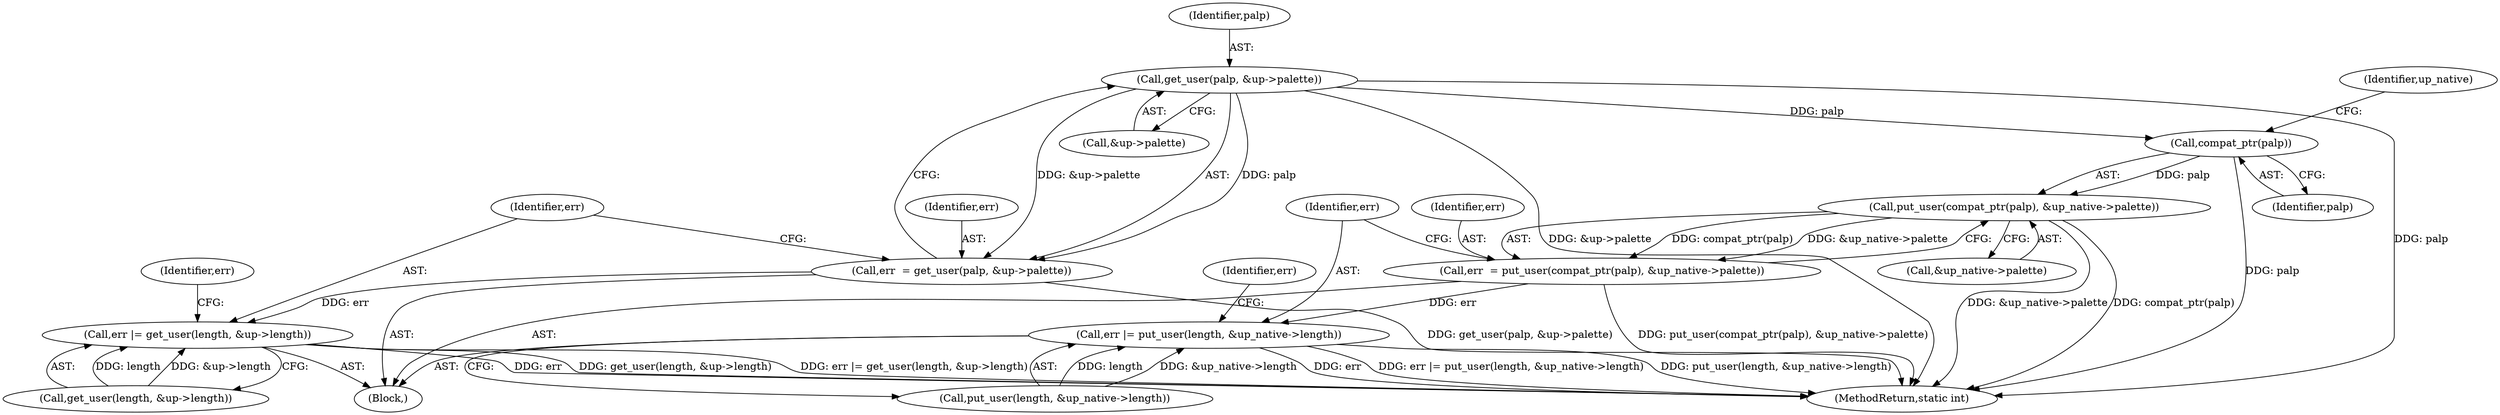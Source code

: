 digraph "0_linux_12176503366885edd542389eed3aaf94be163fdb@pointer" {
"1000111" [label="(Call,get_user(palp, &up->palette))"];
"1000109" [label="(Call,err  = get_user(palp, &up->palette))"];
"1000117" [label="(Call,err |= get_user(length, &up->length))"];
"1000138" [label="(Call,compat_ptr(palp))"];
"1000137" [label="(Call,put_user(compat_ptr(palp), &up_native->palette))"];
"1000135" [label="(Call,err  = put_user(compat_ptr(palp), &up_native->palette))"];
"1000144" [label="(Call,err |= put_user(length, &up_native->length))"];
"1000117" [label="(Call,err |= get_user(length, &up->length))"];
"1000138" [label="(Call,compat_ptr(palp))"];
"1000119" [label="(Call,get_user(length, &up->length))"];
"1000142" [label="(Identifier,up_native)"];
"1000140" [label="(Call,&up_native->palette)"];
"1000110" [label="(Identifier,err)"];
"1000153" [label="(Identifier,err)"];
"1000118" [label="(Identifier,err)"];
"1000136" [label="(Identifier,err)"];
"1000135" [label="(Call,err  = put_user(compat_ptr(palp), &up_native->palette))"];
"1000113" [label="(Call,&up->palette)"];
"1000111" [label="(Call,get_user(palp, &up->palette))"];
"1000112" [label="(Identifier,palp)"];
"1000145" [label="(Identifier,err)"];
"1000104" [label="(Block,)"];
"1000126" [label="(Identifier,err)"];
"1000139" [label="(Identifier,palp)"];
"1000167" [label="(MethodReturn,static int)"];
"1000137" [label="(Call,put_user(compat_ptr(palp), &up_native->palette))"];
"1000146" [label="(Call,put_user(length, &up_native->length))"];
"1000109" [label="(Call,err  = get_user(palp, &up->palette))"];
"1000144" [label="(Call,err |= put_user(length, &up_native->length))"];
"1000111" -> "1000109"  [label="AST: "];
"1000111" -> "1000113"  [label="CFG: "];
"1000112" -> "1000111"  [label="AST: "];
"1000113" -> "1000111"  [label="AST: "];
"1000109" -> "1000111"  [label="CFG: "];
"1000111" -> "1000167"  [label="DDG: palp"];
"1000111" -> "1000167"  [label="DDG: &up->palette"];
"1000111" -> "1000109"  [label="DDG: palp"];
"1000111" -> "1000109"  [label="DDG: &up->palette"];
"1000111" -> "1000138"  [label="DDG: palp"];
"1000109" -> "1000104"  [label="AST: "];
"1000110" -> "1000109"  [label="AST: "];
"1000118" -> "1000109"  [label="CFG: "];
"1000109" -> "1000167"  [label="DDG: get_user(palp, &up->palette)"];
"1000109" -> "1000117"  [label="DDG: err"];
"1000117" -> "1000104"  [label="AST: "];
"1000117" -> "1000119"  [label="CFG: "];
"1000118" -> "1000117"  [label="AST: "];
"1000119" -> "1000117"  [label="AST: "];
"1000126" -> "1000117"  [label="CFG: "];
"1000117" -> "1000167"  [label="DDG: err"];
"1000117" -> "1000167"  [label="DDG: get_user(length, &up->length)"];
"1000117" -> "1000167"  [label="DDG: err |= get_user(length, &up->length)"];
"1000119" -> "1000117"  [label="DDG: length"];
"1000119" -> "1000117"  [label="DDG: &up->length"];
"1000138" -> "1000137"  [label="AST: "];
"1000138" -> "1000139"  [label="CFG: "];
"1000139" -> "1000138"  [label="AST: "];
"1000142" -> "1000138"  [label="CFG: "];
"1000138" -> "1000167"  [label="DDG: palp"];
"1000138" -> "1000137"  [label="DDG: palp"];
"1000137" -> "1000135"  [label="AST: "];
"1000137" -> "1000140"  [label="CFG: "];
"1000140" -> "1000137"  [label="AST: "];
"1000135" -> "1000137"  [label="CFG: "];
"1000137" -> "1000167"  [label="DDG: &up_native->palette"];
"1000137" -> "1000167"  [label="DDG: compat_ptr(palp)"];
"1000137" -> "1000135"  [label="DDG: compat_ptr(palp)"];
"1000137" -> "1000135"  [label="DDG: &up_native->palette"];
"1000135" -> "1000104"  [label="AST: "];
"1000136" -> "1000135"  [label="AST: "];
"1000145" -> "1000135"  [label="CFG: "];
"1000135" -> "1000167"  [label="DDG: put_user(compat_ptr(palp), &up_native->palette)"];
"1000135" -> "1000144"  [label="DDG: err"];
"1000144" -> "1000104"  [label="AST: "];
"1000144" -> "1000146"  [label="CFG: "];
"1000145" -> "1000144"  [label="AST: "];
"1000146" -> "1000144"  [label="AST: "];
"1000153" -> "1000144"  [label="CFG: "];
"1000144" -> "1000167"  [label="DDG: err"];
"1000144" -> "1000167"  [label="DDG: err |= put_user(length, &up_native->length)"];
"1000144" -> "1000167"  [label="DDG: put_user(length, &up_native->length)"];
"1000146" -> "1000144"  [label="DDG: length"];
"1000146" -> "1000144"  [label="DDG: &up_native->length"];
}
